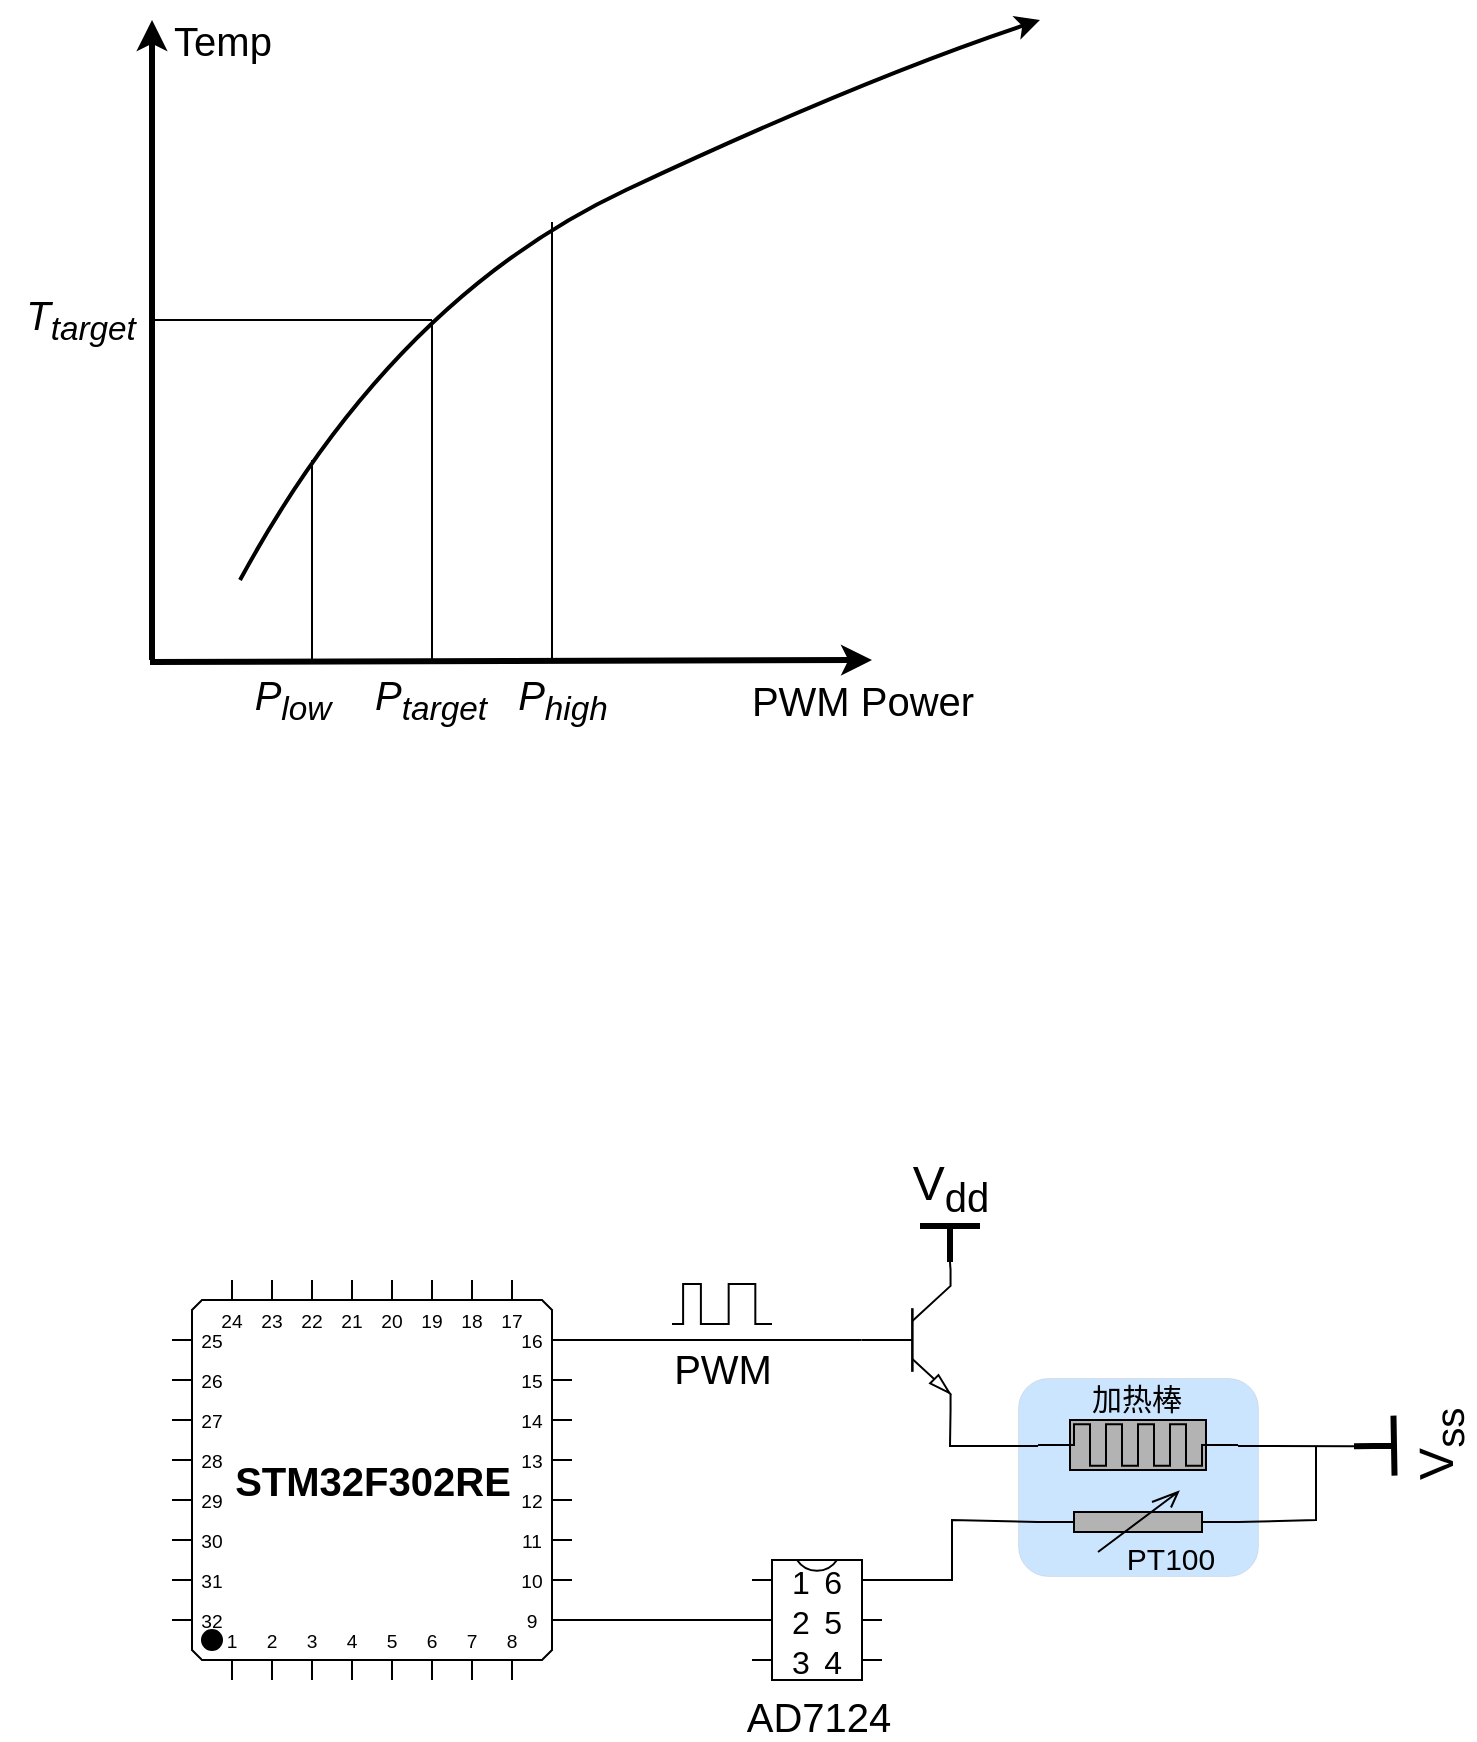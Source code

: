 <mxfile version="20.1.1" type="github">
  <diagram id="nseQSoo05uUmI_t9osFS" name="Page-1">
    <mxGraphModel dx="1950" dy="1179" grid="0" gridSize="10" guides="1" tooltips="1" connect="1" arrows="1" fold="1" page="0" pageScale="1" pageWidth="850" pageHeight="1100" math="0" shadow="0">
      <root>
        <mxCell id="0" />
        <mxCell id="1" parent="0" />
        <mxCell id="vsu4SN05_M3VtPQOTOQN-29" value="" style="rounded=1;whiteSpace=wrap;html=1;shadow=0;sketch=0;fillStyle=auto;fontSize=20;strokeColor=#36393d;strokeWidth=0;fillColor=#cce5ff;glass=0;" parent="1" vertex="1">
          <mxGeometry x="433" y="639" width="120" height="99" as="geometry" />
        </mxCell>
        <mxCell id="vsu4SN05_M3VtPQOTOQN-6" value="" style="verticalLabelPosition=bottom;shadow=0;dashed=0;align=center;html=1;verticalAlign=top;shape=mxgraph.electrical.transistors.npn_transistor_5;fillStyle=auto;strokeWidth=1;" parent="1" vertex="1">
          <mxGeometry x="352" y="585" width="50" height="70" as="geometry" />
        </mxCell>
        <mxCell id="vsu4SN05_M3VtPQOTOQN-7" value="&lt;b&gt;&lt;font style=&quot;font-size: 20px;&quot;&gt;STM32F302RE&lt;/font&gt;&lt;/b&gt;" style="shadow=0;dashed=0;align=center;html=1;strokeWidth=1;shape=mxgraph.electrical.logic_gates.qfp_ic;labelNames=a,b,c,d,e,f,g,h,i,j,k,l,m,n,o,p,q,r,s,t,u,v,w,x,y,z,a1,b1,c1,d1,e1,f1,g1,h1,i1,j1,k1,l1,m1,n1;fillStyle=auto;" parent="1" vertex="1">
          <mxGeometry x="10" y="590" width="200" height="200" as="geometry" />
        </mxCell>
        <mxCell id="vsu4SN05_M3VtPQOTOQN-8" value="" style="pointerEvents=1;verticalLabelPosition=bottom;shadow=0;dashed=0;align=center;html=1;verticalAlign=top;shape=mxgraph.electrical.resistors.variable_resistor_1;fillStyle=auto;strokeWidth=1;sketch=0;fillColor=#B3B3B3;" parent="1" vertex="1">
          <mxGeometry x="443" y="696" width="100" height="30" as="geometry" />
        </mxCell>
        <mxCell id="vsu4SN05_M3VtPQOTOQN-13" value="V&lt;sub&gt;dd&lt;/sub&gt;" style="verticalLabelPosition=top;verticalAlign=bottom;shape=mxgraph.electrical.signal_sources.vdd;shadow=0;dashed=0;align=center;strokeWidth=3;fontSize=24;html=1;flipV=1;sketch=0;fillStyle=solid;" parent="1" vertex="1">
          <mxGeometry x="384" y="563" width="30" height="18" as="geometry" />
        </mxCell>
        <mxCell id="vsu4SN05_M3VtPQOTOQN-14" value="V&lt;sub&gt;ss&lt;/sub&gt;" style="pointerEvents=1;verticalLabelPosition=bottom;shadow=0;dashed=0;align=center;html=1;verticalAlign=top;shape=mxgraph.electrical.signal_sources.vss2;fontSize=24;flipV=1;sketch=0;fillStyle=solid;strokeColor=#000000;strokeWidth=3;rotation=-91;" parent="1" vertex="1">
          <mxGeometry x="596" y="663" width="30" height="20" as="geometry" />
        </mxCell>
        <mxCell id="vsu4SN05_M3VtPQOTOQN-15" value="" style="pointerEvents=1;verticalLabelPosition=bottom;shadow=0;dashed=0;align=center;html=1;verticalAlign=top;shape=mxgraph.electrical.waveforms.pulse_1;sketch=0;fillStyle=solid;strokeColor=#000000;strokeWidth=1;" parent="1" vertex="1">
          <mxGeometry x="260" y="592" width="20" height="20" as="geometry" />
        </mxCell>
        <mxCell id="vsu4SN05_M3VtPQOTOQN-17" value="" style="endArrow=none;html=1;rounded=0;exitX=1;exitY=1;exitDx=0;exitDy=0;exitPerimeter=0;entryX=0;entryY=0.5;entryDx=0;entryDy=0;entryPerimeter=0;" parent="1" source="vsu4SN05_M3VtPQOTOQN-6" edge="1">
          <mxGeometry width="50" height="50" relative="1" as="geometry">
            <mxPoint x="399" y="822" as="sourcePoint" />
            <mxPoint x="443" y="673" as="targetPoint" />
            <Array as="points">
              <mxPoint x="399" y="673" />
            </Array>
          </mxGeometry>
        </mxCell>
        <mxCell id="vsu4SN05_M3VtPQOTOQN-18" value="" style="endArrow=none;html=1;rounded=0;entryX=0.5;entryY=1;entryDx=0;entryDy=0;entryPerimeter=0;exitX=1;exitY=0.5;exitDx=0;exitDy=0;exitPerimeter=0;" parent="1" target="vsu4SN05_M3VtPQOTOQN-14" edge="1">
          <mxGeometry width="50" height="50" relative="1" as="geometry">
            <mxPoint x="543" y="673" as="sourcePoint" />
            <mxPoint x="372" y="903" as="targetPoint" />
          </mxGeometry>
        </mxCell>
        <mxCell id="vsu4SN05_M3VtPQOTOQN-19" value="" style="endArrow=none;html=1;rounded=0;exitX=1;exitY=0.5;exitDx=0;exitDy=0;exitPerimeter=0;" parent="1" source="vsu4SN05_M3VtPQOTOQN-8" edge="1">
          <mxGeometry width="50" height="50" relative="1" as="geometry">
            <mxPoint x="322" y="953" as="sourcePoint" />
            <mxPoint x="582" y="673" as="targetPoint" />
            <Array as="points">
              <mxPoint x="582" y="710" />
            </Array>
          </mxGeometry>
        </mxCell>
        <mxCell id="vsu4SN05_M3VtPQOTOQN-20" value="&lt;br&gt;&lt;br&gt;&lt;br&gt;&lt;br&gt;AD7124" style="shadow=0;dashed=0;align=center;html=1;strokeWidth=1;shape=mxgraph.electrical.logic_gates.dual_inline_ic;labelNames=a,b,c,d,e,f,g,h,i,j,k,l,m,n,o,p,q,r,s,t;sketch=0;fillStyle=solid;fontSize=20;" parent="1" vertex="1">
          <mxGeometry x="300" y="730" width="65" height="60" as="geometry" />
        </mxCell>
        <mxCell id="vsu4SN05_M3VtPQOTOQN-23" value="" style="endArrow=none;html=1;rounded=0;fontSize=20;exitX=1;exitY=0;exitDx=0;exitDy=170;exitPerimeter=0;entryX=0;entryY=0;entryDx=0;entryDy=30;entryPerimeter=0;" parent="1" source="vsu4SN05_M3VtPQOTOQN-7" target="vsu4SN05_M3VtPQOTOQN-20" edge="1">
          <mxGeometry width="50" height="50" relative="1" as="geometry">
            <mxPoint x="170" y="950" as="sourcePoint" />
            <mxPoint x="220" y="900" as="targetPoint" />
          </mxGeometry>
        </mxCell>
        <mxCell id="vsu4SN05_M3VtPQOTOQN-24" value="" style="endArrow=none;html=1;rounded=0;fontSize=20;entryX=0;entryY=0.5;entryDx=0;entryDy=0;entryPerimeter=0;exitX=1;exitY=0;exitDx=0;exitDy=10;exitPerimeter=0;" parent="1" source="vsu4SN05_M3VtPQOTOQN-20" target="vsu4SN05_M3VtPQOTOQN-8" edge="1">
          <mxGeometry width="50" height="50" relative="1" as="geometry">
            <mxPoint x="320" y="870" as="sourcePoint" />
            <mxPoint x="370" y="820" as="targetPoint" />
            <Array as="points">
              <mxPoint x="400" y="740" />
              <mxPoint x="400" y="710" />
            </Array>
          </mxGeometry>
        </mxCell>
        <mxCell id="vsu4SN05_M3VtPQOTOQN-25" value="" style="endArrow=none;html=1;rounded=0;fontSize=20;exitX=1;exitY=0;exitDx=0;exitDy=30;exitPerimeter=0;entryX=0;entryY=0.5;entryDx=0;entryDy=0;entryPerimeter=0;" parent="1" source="vsu4SN05_M3VtPQOTOQN-7" target="vsu4SN05_M3VtPQOTOQN-6" edge="1">
          <mxGeometry width="50" height="50" relative="1" as="geometry">
            <mxPoint x="320" y="870" as="sourcePoint" />
            <mxPoint x="370" y="820" as="targetPoint" />
          </mxGeometry>
        </mxCell>
        <mxCell id="vsu4SN05_M3VtPQOTOQN-26" value="" style="endArrow=none;html=1;rounded=0;fontSize=20;exitX=1;exitY=0;exitDx=0;exitDy=0;exitPerimeter=0;entryX=0.5;entryY=0;entryDx=0;entryDy=0;entryPerimeter=0;" parent="1" source="vsu4SN05_M3VtPQOTOQN-6" target="vsu4SN05_M3VtPQOTOQN-13" edge="1">
          <mxGeometry width="50" height="50" relative="1" as="geometry">
            <mxPoint x="320" y="870" as="sourcePoint" />
            <mxPoint x="370" y="820" as="targetPoint" />
          </mxGeometry>
        </mxCell>
        <mxCell id="vsu4SN05_M3VtPQOTOQN-27" value="" style="pointerEvents=1;verticalLabelPosition=bottom;shadow=0;dashed=0;align=center;html=1;verticalAlign=top;shape=mxgraph.electrical.waveforms.pulse_1;sketch=0;fillStyle=solid;strokeColor=#000000;strokeWidth=1;" parent="1" vertex="1">
          <mxGeometry x="280" y="592" width="30" height="20" as="geometry" />
        </mxCell>
        <mxCell id="vsu4SN05_M3VtPQOTOQN-28" value="PWM" style="text;html=1;align=center;verticalAlign=middle;resizable=0;points=[];autosize=1;strokeColor=none;fillColor=none;fontSize=20;" parent="1" vertex="1">
          <mxGeometry x="250" y="614" width="70" height="40" as="geometry" />
        </mxCell>
        <mxCell id="vsu4SN05_M3VtPQOTOQN-30" value="PT100" style="text;html=1;align=center;verticalAlign=middle;resizable=0;points=[];autosize=1;strokeColor=none;fillColor=none;fontSize=15;" parent="1" vertex="1">
          <mxGeometry x="478" y="714" width="62" height="30" as="geometry" />
        </mxCell>
        <mxCell id="vsu4SN05_M3VtPQOTOQN-31" value="加热棒" style="text;html=1;align=center;verticalAlign=middle;resizable=0;points=[];autosize=1;strokeColor=none;fillColor=none;fontSize=15;" parent="1" vertex="1">
          <mxGeometry x="460" y="634" width="63" height="30" as="geometry" />
        </mxCell>
        <mxCell id="vsu4SN05_M3VtPQOTOQN-32" value="" style="pointerEvents=1;verticalLabelPosition=bottom;shadow=0;dashed=0;align=center;html=1;verticalAlign=top;shape=mxgraph.electrical.resistors.memristor_2;rounded=1;glass=0;sketch=0;fillStyle=auto;fontSize=15;strokeColor=#000000;strokeWidth=1;fillColor=#B3B3B3;gradientColor=none;" parent="1" vertex="1">
          <mxGeometry x="443" y="660" width="100" height="25" as="geometry" />
        </mxCell>
        <mxCell id="NxMC0CFwwKrrNspNMxqE-1" value="" style="endArrow=classic;html=1;rounded=0;strokeWidth=3;" edge="1" parent="1">
          <mxGeometry width="50" height="50" relative="1" as="geometry">
            <mxPoint x="-1" y="281" as="sourcePoint" />
            <mxPoint x="360" y="280" as="targetPoint" />
          </mxGeometry>
        </mxCell>
        <mxCell id="NxMC0CFwwKrrNspNMxqE-2" value="" style="endArrow=classic;html=1;rounded=0;strokeWidth=3;" edge="1" parent="1">
          <mxGeometry width="50" height="50" relative="1" as="geometry">
            <mxPoint y="280" as="sourcePoint" />
            <mxPoint y="-40" as="targetPoint" />
          </mxGeometry>
        </mxCell>
        <mxCell id="NxMC0CFwwKrrNspNMxqE-3" value="" style="curved=1;endArrow=classic;html=1;rounded=0;strokeWidth=2;" edge="1" parent="1">
          <mxGeometry width="50" height="50" relative="1" as="geometry">
            <mxPoint x="44" y="240" as="sourcePoint" />
            <mxPoint x="444" y="-40" as="targetPoint" />
            <Array as="points">
              <mxPoint x="120" y="100" />
              <mxPoint x="354" y="-10" />
            </Array>
          </mxGeometry>
        </mxCell>
        <mxCell id="NxMC0CFwwKrrNspNMxqE-4" value="" style="endArrow=none;html=1;rounded=0;strokeWidth=1;" edge="1" parent="1">
          <mxGeometry width="50" height="50" relative="1" as="geometry">
            <mxPoint x="80" y="280" as="sourcePoint" />
            <mxPoint x="80" y="180" as="targetPoint" />
          </mxGeometry>
        </mxCell>
        <mxCell id="NxMC0CFwwKrrNspNMxqE-5" value="" style="endArrow=none;html=1;rounded=0;strokeWidth=1;" edge="1" parent="1">
          <mxGeometry width="50" height="50" relative="1" as="geometry">
            <mxPoint x="140" y="280" as="sourcePoint" />
            <mxPoint x="140" y="110" as="targetPoint" />
          </mxGeometry>
        </mxCell>
        <mxCell id="NxMC0CFwwKrrNspNMxqE-6" value="" style="endArrow=none;html=1;rounded=0;strokeWidth=1;" edge="1" parent="1">
          <mxGeometry width="50" height="50" relative="1" as="geometry">
            <mxPoint x="200" y="281" as="sourcePoint" />
            <mxPoint x="200" y="61" as="targetPoint" />
          </mxGeometry>
        </mxCell>
        <mxCell id="NxMC0CFwwKrrNspNMxqE-8" value="" style="endArrow=none;html=1;rounded=0;strokeWidth=1;" edge="1" parent="1">
          <mxGeometry width="50" height="50" relative="1" as="geometry">
            <mxPoint y="110" as="sourcePoint" />
            <mxPoint x="140" y="110" as="targetPoint" />
          </mxGeometry>
        </mxCell>
        <mxCell id="NxMC0CFwwKrrNspNMxqE-9" value="&lt;i style=&quot;font-size: 20px;&quot;&gt;T&lt;sub&gt;target&lt;/sub&gt;&lt;/i&gt;" style="text;html=1;align=center;verticalAlign=middle;resizable=0;points=[];autosize=1;strokeColor=none;fillColor=none;" vertex="1" parent="1">
          <mxGeometry x="-76" y="90" width="80" height="40" as="geometry" />
        </mxCell>
        <mxCell id="NxMC0CFwwKrrNspNMxqE-11" value="&lt;span style=&quot;font-size: 20px;&quot;&gt;&lt;i&gt;P&lt;sub&gt;target&lt;/sub&gt;&lt;/i&gt;&lt;/span&gt;" style="text;html=1;align=center;verticalAlign=middle;resizable=0;points=[];autosize=1;strokeColor=none;fillColor=none;" vertex="1" parent="1">
          <mxGeometry x="99" y="280" width="80" height="40" as="geometry" />
        </mxCell>
        <mxCell id="NxMC0CFwwKrrNspNMxqE-12" value="&lt;span style=&quot;font-size: 20px;&quot;&gt;&lt;i&gt;P&lt;sub&gt;low&lt;/sub&gt;&lt;/i&gt;&lt;/span&gt;" style="text;html=1;align=center;verticalAlign=middle;resizable=0;points=[];autosize=1;strokeColor=none;fillColor=none;" vertex="1" parent="1">
          <mxGeometry x="40" y="280" width="60" height="40" as="geometry" />
        </mxCell>
        <mxCell id="NxMC0CFwwKrrNspNMxqE-13" value="&lt;span style=&quot;font-size: 20px;&quot;&gt;&lt;i&gt;P&lt;sub&gt;high&lt;/sub&gt;&lt;/i&gt;&lt;/span&gt;" style="text;html=1;align=center;verticalAlign=middle;resizable=0;points=[];autosize=1;strokeColor=none;fillColor=none;" vertex="1" parent="1">
          <mxGeometry x="170" y="280" width="70" height="40" as="geometry" />
        </mxCell>
        <mxCell id="NxMC0CFwwKrrNspNMxqE-14" value="PWM Power" style="text;html=1;align=center;verticalAlign=middle;resizable=0;points=[];autosize=1;strokeColor=none;fillColor=none;fontSize=20;" vertex="1" parent="1">
          <mxGeometry x="290" y="280" width="130" height="40" as="geometry" />
        </mxCell>
        <mxCell id="NxMC0CFwwKrrNspNMxqE-15" value="Temp" style="text;html=1;align=center;verticalAlign=middle;resizable=0;points=[];autosize=1;strokeColor=none;fillColor=none;fontSize=20;" vertex="1" parent="1">
          <mxGeometry y="-50" width="70" height="40" as="geometry" />
        </mxCell>
      </root>
    </mxGraphModel>
  </diagram>
</mxfile>
